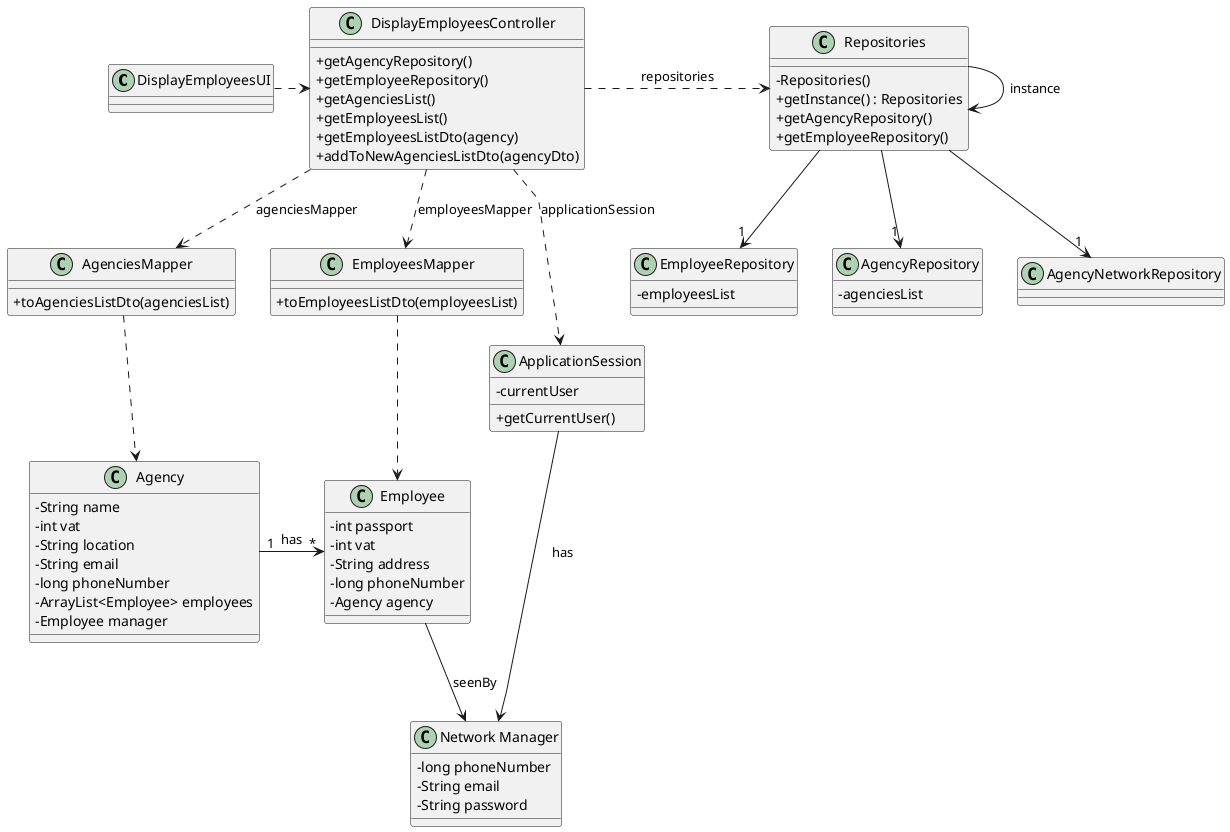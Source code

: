 @startuml

skinparam packageStyle rectangle
skinparam shadowing false
skinparam linetype polyline

skinparam classAttributeIconSize 0

class DisplayEmployeesUI {}

class DisplayEmployeesController {
    +getAgencyRepository()
    +getEmployeeRepository()
    +getAgenciesList()
    +getEmployeesList()
    +getEmployeesListDto(agency)
    +addToNewAgenciesListDto(agencyDto)
}

class EmployeeRepository {
    -employeesList
}

class AgencyRepository {
    - agenciesList
}

class AgencyNetworkRepository {}

class Employee {
   	- int passport
   	- int vat
   	- String address
   	- long phoneNumber
   	- Agency agency

}

class Agency {
    - String name
	- int vat
	- String location
	- String email
	- long phoneNumber
	- ArrayList<Employee> employees
	- Employee manager
}

class "Network Manager" {
    - long phoneNumber
    - String email
    - String password
}

class Repositories {
    - Repositories()
    + getInstance() : Repositories
    + getAgencyRepository()
    + getEmployeeRepository()
}

class AgenciesMapper {
    +toAgenciesListDto(agenciesList)
}

class EmployeesMapper {
    +toEmployeesListDto(employeesList)
}

class ApplicationSession {
    -currentUser
    +getCurrentUser()
}

Repositories -> Repositories : instance

DisplayEmployeesUI .> DisplayEmployeesController

DisplayEmployeesController .> Repositories : repositories

DisplayEmployeesController ..> EmployeesMapper : employeesMapper

DisplayEmployeesController ..> AgenciesMapper : agenciesMapper

DisplayEmployeesController ..> ApplicationSession : applicationSession

AgenciesMapper ..> Agency

EmployeesMapper ..> Employee

Repositories --> "1" EmployeeRepository

Repositories --> "1" AgencyRepository

Repositories --> "1" AgencyNetworkRepository

Agency "1" -> "*" Employee : has

Employee --> "Network Manager" : seenBy

ApplicationSession --> "Network Manager" : has

@enduml